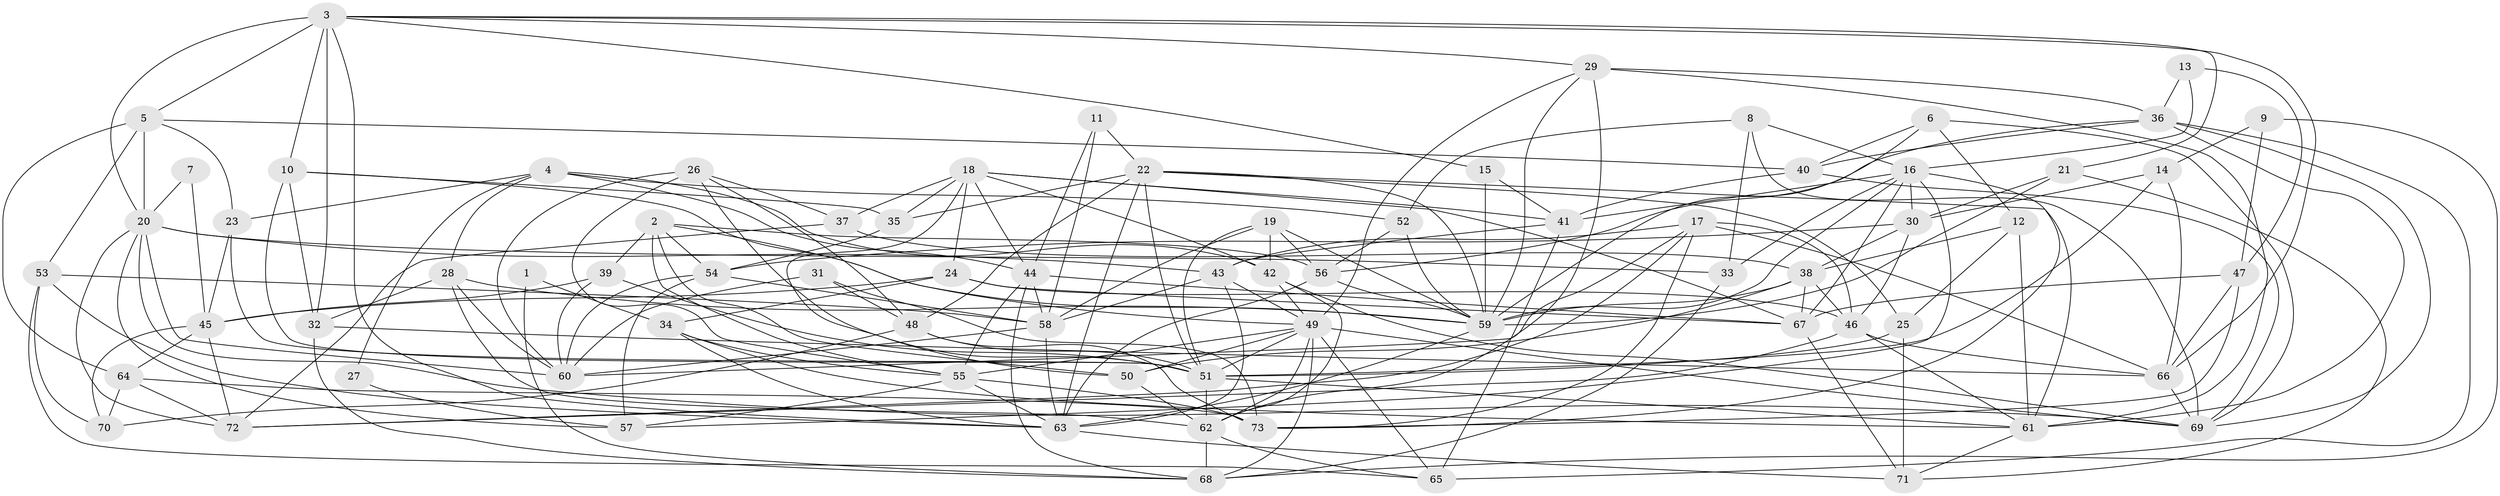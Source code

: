// original degree distribution, {2: 0.136986301369863, 4: 0.273972602739726, 7: 0.0273972602739726, 5: 0.19863013698630136, 3: 0.2534246575342466, 6: 0.0958904109589041, 8: 0.0136986301369863}
// Generated by graph-tools (version 1.1) at 2025/26/03/09/25 03:26:11]
// undirected, 73 vertices, 213 edges
graph export_dot {
graph [start="1"]
  node [color=gray90,style=filled];
  1;
  2;
  3;
  4;
  5;
  6;
  7;
  8;
  9;
  10;
  11;
  12;
  13;
  14;
  15;
  16;
  17;
  18;
  19;
  20;
  21;
  22;
  23;
  24;
  25;
  26;
  27;
  28;
  29;
  30;
  31;
  32;
  33;
  34;
  35;
  36;
  37;
  38;
  39;
  40;
  41;
  42;
  43;
  44;
  45;
  46;
  47;
  48;
  49;
  50;
  51;
  52;
  53;
  54;
  55;
  56;
  57;
  58;
  59;
  60;
  61;
  62;
  63;
  64;
  65;
  66;
  67;
  68;
  69;
  70;
  71;
  72;
  73;
  1 -- 34 [weight=1.0];
  1 -- 68 [weight=1.0];
  2 -- 39 [weight=1.0];
  2 -- 50 [weight=1.0];
  2 -- 54 [weight=1.0];
  2 -- 55 [weight=1.0];
  2 -- 56 [weight=1.0];
  2 -- 59 [weight=1.0];
  3 -- 5 [weight=1.0];
  3 -- 10 [weight=2.0];
  3 -- 15 [weight=1.0];
  3 -- 20 [weight=1.0];
  3 -- 21 [weight=1.0];
  3 -- 29 [weight=1.0];
  3 -- 32 [weight=2.0];
  3 -- 63 [weight=1.0];
  3 -- 66 [weight=1.0];
  4 -- 23 [weight=1.0];
  4 -- 27 [weight=1.0];
  4 -- 28 [weight=1.0];
  4 -- 42 [weight=1.0];
  4 -- 44 [weight=1.0];
  4 -- 52 [weight=1.0];
  5 -- 20 [weight=1.0];
  5 -- 23 [weight=1.0];
  5 -- 40 [weight=1.0];
  5 -- 53 [weight=2.0];
  5 -- 64 [weight=1.0];
  6 -- 12 [weight=1.0];
  6 -- 40 [weight=1.0];
  6 -- 59 [weight=1.0];
  6 -- 69 [weight=1.0];
  7 -- 20 [weight=1.0];
  7 -- 45 [weight=1.0];
  8 -- 16 [weight=1.0];
  8 -- 33 [weight=1.0];
  8 -- 52 [weight=1.0];
  8 -- 69 [weight=1.0];
  9 -- 14 [weight=1.0];
  9 -- 47 [weight=1.0];
  9 -- 68 [weight=1.0];
  10 -- 32 [weight=1.0];
  10 -- 35 [weight=1.0];
  10 -- 49 [weight=1.0];
  10 -- 51 [weight=1.0];
  11 -- 22 [weight=1.0];
  11 -- 44 [weight=1.0];
  11 -- 58 [weight=1.0];
  12 -- 25 [weight=1.0];
  12 -- 38 [weight=1.0];
  12 -- 61 [weight=1.0];
  13 -- 16 [weight=1.0];
  13 -- 36 [weight=1.0];
  13 -- 47 [weight=1.0];
  14 -- 30 [weight=1.0];
  14 -- 51 [weight=1.0];
  14 -- 66 [weight=1.0];
  15 -- 41 [weight=1.0];
  15 -- 59 [weight=1.0];
  16 -- 30 [weight=1.0];
  16 -- 33 [weight=1.0];
  16 -- 41 [weight=1.0];
  16 -- 57 [weight=1.0];
  16 -- 59 [weight=1.0];
  16 -- 67 [weight=1.0];
  16 -- 73 [weight=1.0];
  17 -- 43 [weight=1.0];
  17 -- 46 [weight=1.0];
  17 -- 60 [weight=1.0];
  17 -- 66 [weight=1.0];
  17 -- 72 [weight=1.0];
  17 -- 73 [weight=1.0];
  18 -- 24 [weight=1.0];
  18 -- 35 [weight=1.0];
  18 -- 37 [weight=1.0];
  18 -- 41 [weight=1.0];
  18 -- 42 [weight=1.0];
  18 -- 44 [weight=1.0];
  18 -- 50 [weight=1.0];
  18 -- 67 [weight=1.0];
  19 -- 42 [weight=1.0];
  19 -- 51 [weight=1.0];
  19 -- 56 [weight=1.0];
  19 -- 58 [weight=1.0];
  19 -- 59 [weight=1.0];
  20 -- 33 [weight=1.0];
  20 -- 43 [weight=1.0];
  20 -- 57 [weight=1.0];
  20 -- 60 [weight=1.0];
  20 -- 69 [weight=1.0];
  20 -- 72 [weight=1.0];
  21 -- 30 [weight=1.0];
  21 -- 59 [weight=1.0];
  21 -- 71 [weight=1.0];
  22 -- 25 [weight=1.0];
  22 -- 35 [weight=1.0];
  22 -- 48 [weight=1.0];
  22 -- 51 [weight=1.0];
  22 -- 59 [weight=1.0];
  22 -- 61 [weight=1.0];
  22 -- 63 [weight=1.0];
  23 -- 45 [weight=1.0];
  23 -- 51 [weight=1.0];
  24 -- 34 [weight=1.0];
  24 -- 45 [weight=1.0];
  24 -- 46 [weight=1.0];
  24 -- 67 [weight=1.0];
  25 -- 51 [weight=1.0];
  25 -- 71 [weight=1.0];
  26 -- 37 [weight=1.0];
  26 -- 48 [weight=1.0];
  26 -- 51 [weight=1.0];
  26 -- 55 [weight=1.0];
  26 -- 60 [weight=1.0];
  27 -- 57 [weight=1.0];
  28 -- 32 [weight=1.0];
  28 -- 59 [weight=1.0];
  28 -- 60 [weight=1.0];
  28 -- 62 [weight=1.0];
  29 -- 36 [weight=1.0];
  29 -- 49 [weight=1.0];
  29 -- 59 [weight=1.0];
  29 -- 61 [weight=1.0];
  29 -- 62 [weight=1.0];
  30 -- 38 [weight=1.0];
  30 -- 46 [weight=1.0];
  30 -- 54 [weight=1.0];
  31 -- 48 [weight=1.0];
  31 -- 60 [weight=1.0];
  31 -- 73 [weight=1.0];
  32 -- 66 [weight=1.0];
  32 -- 68 [weight=1.0];
  33 -- 68 [weight=1.0];
  34 -- 55 [weight=1.0];
  34 -- 61 [weight=1.0];
  34 -- 63 [weight=1.0];
  35 -- 54 [weight=1.0];
  36 -- 40 [weight=1.0];
  36 -- 56 [weight=1.0];
  36 -- 61 [weight=1.0];
  36 -- 65 [weight=1.0];
  36 -- 69 [weight=1.0];
  37 -- 38 [weight=1.0];
  37 -- 72 [weight=1.0];
  38 -- 46 [weight=1.0];
  38 -- 50 [weight=1.0];
  38 -- 59 [weight=1.0];
  38 -- 67 [weight=1.0];
  39 -- 45 [weight=1.0];
  39 -- 51 [weight=1.0];
  39 -- 60 [weight=1.0];
  40 -- 41 [weight=1.0];
  40 -- 69 [weight=1.0];
  41 -- 43 [weight=1.0];
  41 -- 65 [weight=1.0];
  42 -- 49 [weight=1.0];
  42 -- 62 [weight=1.0];
  42 -- 69 [weight=1.0];
  43 -- 49 [weight=1.0];
  43 -- 58 [weight=1.0];
  43 -- 63 [weight=2.0];
  44 -- 55 [weight=1.0];
  44 -- 58 [weight=1.0];
  44 -- 67 [weight=1.0];
  44 -- 68 [weight=1.0];
  45 -- 64 [weight=1.0];
  45 -- 70 [weight=1.0];
  45 -- 72 [weight=1.0];
  46 -- 61 [weight=1.0];
  46 -- 66 [weight=1.0];
  46 -- 72 [weight=1.0];
  47 -- 66 [weight=1.0];
  47 -- 67 [weight=1.0];
  47 -- 73 [weight=1.0];
  48 -- 51 [weight=1.0];
  48 -- 70 [weight=1.0];
  48 -- 73 [weight=1.0];
  49 -- 50 [weight=1.0];
  49 -- 51 [weight=1.0];
  49 -- 55 [weight=1.0];
  49 -- 62 [weight=1.0];
  49 -- 65 [weight=1.0];
  49 -- 68 [weight=1.0];
  49 -- 69 [weight=1.0];
  50 -- 62 [weight=1.0];
  51 -- 61 [weight=1.0];
  51 -- 62 [weight=2.0];
  52 -- 56 [weight=1.0];
  52 -- 59 [weight=1.0];
  53 -- 58 [weight=1.0];
  53 -- 63 [weight=1.0];
  53 -- 65 [weight=1.0];
  53 -- 70 [weight=1.0];
  54 -- 57 [weight=1.0];
  54 -- 58 [weight=1.0];
  54 -- 60 [weight=1.0];
  55 -- 57 [weight=1.0];
  55 -- 63 [weight=1.0];
  55 -- 73 [weight=1.0];
  56 -- 59 [weight=1.0];
  56 -- 63 [weight=1.0];
  58 -- 60 [weight=1.0];
  58 -- 63 [weight=1.0];
  59 -- 63 [weight=1.0];
  61 -- 71 [weight=1.0];
  62 -- 65 [weight=1.0];
  62 -- 68 [weight=1.0];
  63 -- 71 [weight=1.0];
  64 -- 70 [weight=1.0];
  64 -- 72 [weight=1.0];
  64 -- 73 [weight=1.0];
  66 -- 69 [weight=1.0];
  67 -- 71 [weight=1.0];
}

